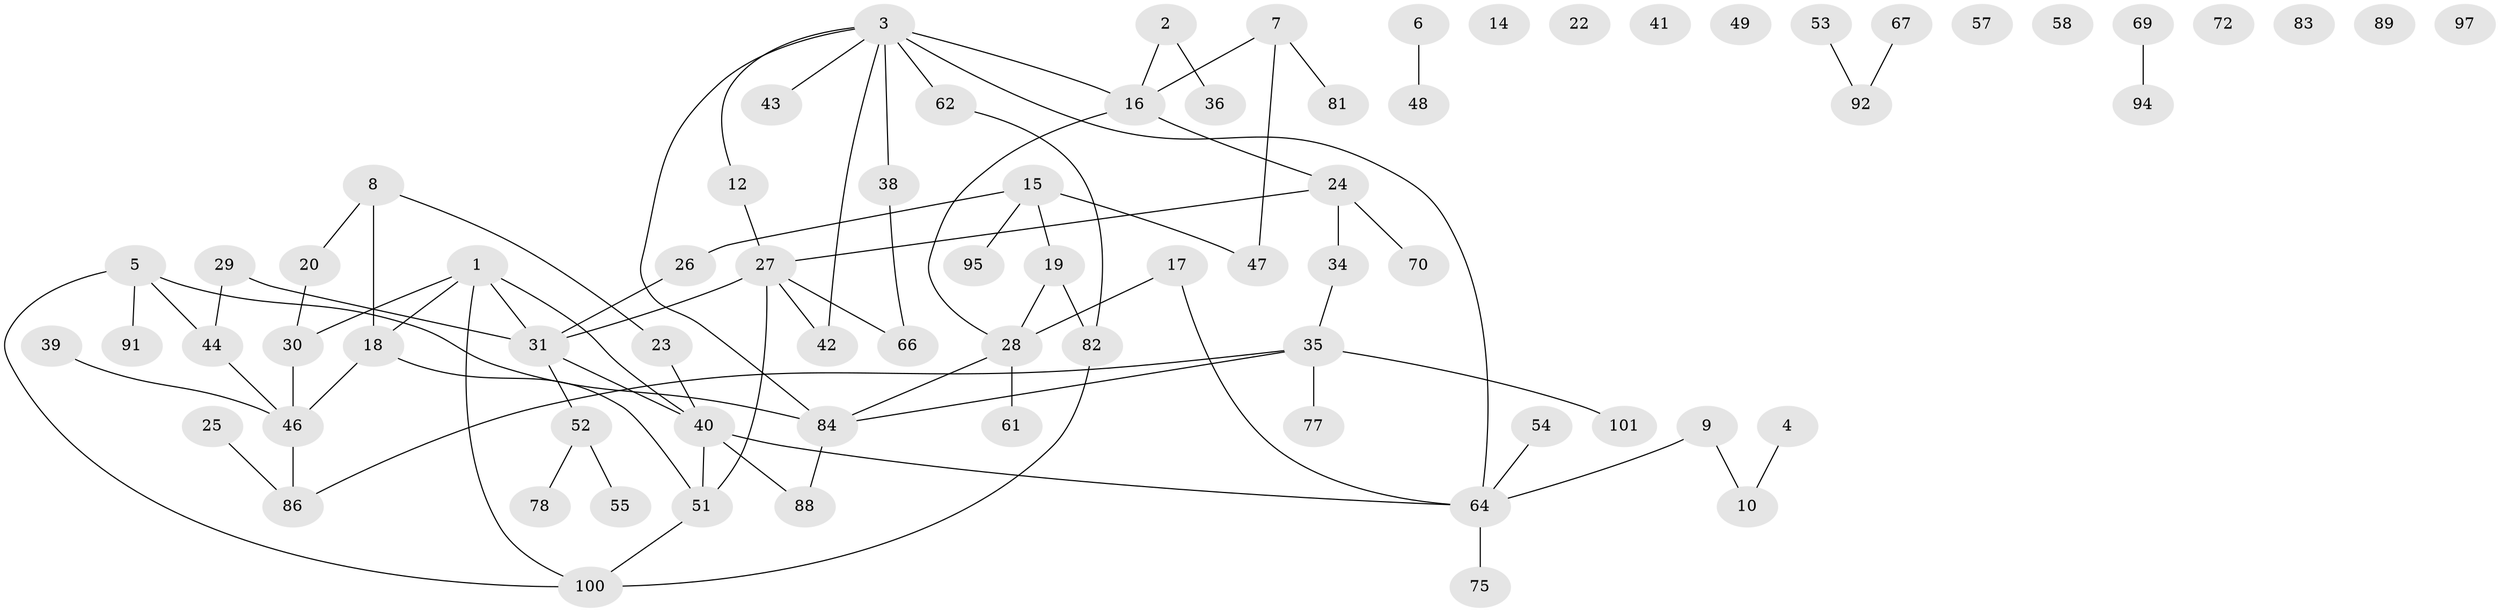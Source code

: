 // Generated by graph-tools (version 1.1) at 2025/23/03/03/25 07:23:25]
// undirected, 74 vertices, 83 edges
graph export_dot {
graph [start="1"]
  node [color=gray90,style=filled];
  1 [super="+13"];
  2;
  3 [super="+33"];
  4 [super="+63"];
  5 [super="+60"];
  6;
  7 [super="+73"];
  8 [super="+11"];
  9;
  10;
  12 [super="+50"];
  14;
  15 [super="+21"];
  16 [super="+68"];
  17 [super="+87"];
  18 [super="+80"];
  19 [super="+32"];
  20 [super="+71"];
  22;
  23;
  24 [super="+99"];
  25;
  26;
  27 [super="+93"];
  28 [super="+74"];
  29;
  30 [super="+56"];
  31 [super="+37"];
  34;
  35 [super="+65"];
  36;
  38 [super="+45"];
  39;
  40 [super="+102"];
  41;
  42;
  43;
  44 [super="+98"];
  46 [super="+59"];
  47;
  48;
  49;
  51;
  52 [super="+76"];
  53;
  54;
  55 [super="+96"];
  57;
  58;
  61 [super="+85"];
  62 [super="+79"];
  64 [super="+90"];
  66;
  67 [super="+105"];
  69;
  70;
  72;
  75;
  77;
  78;
  81;
  82;
  83;
  84 [super="+103"];
  86;
  88;
  89;
  91;
  92;
  94 [super="+104"];
  95;
  97;
  100 [super="+106"];
  101;
  1 -- 18;
  1 -- 100;
  1 -- 31;
  1 -- 30;
  1 -- 40;
  2 -- 16;
  2 -- 36;
  3 -- 62 [weight=2];
  3 -- 64;
  3 -- 42;
  3 -- 43;
  3 -- 12;
  3 -- 16;
  3 -- 84;
  3 -- 38;
  4 -- 10;
  5 -- 100;
  5 -- 91;
  5 -- 44;
  5 -- 84;
  6 -- 48;
  7 -- 47;
  7 -- 16;
  7 -- 81;
  8 -- 20;
  8 -- 18;
  8 -- 23;
  9 -- 10;
  9 -- 64;
  12 -- 27;
  15 -- 95;
  15 -- 26;
  15 -- 19;
  15 -- 47;
  16 -- 24;
  16 -- 28;
  17 -- 28 [weight=2];
  17 -- 64;
  18 -- 46;
  18 -- 51;
  19 -- 82;
  19 -- 28;
  20 -- 30;
  23 -- 40;
  24 -- 34;
  24 -- 70;
  24 -- 27;
  25 -- 86;
  26 -- 31;
  27 -- 31;
  27 -- 51;
  27 -- 42;
  27 -- 66;
  28 -- 84;
  28 -- 61;
  29 -- 31;
  29 -- 44;
  30 -- 46;
  31 -- 52;
  31 -- 40;
  34 -- 35;
  35 -- 77;
  35 -- 84;
  35 -- 86;
  35 -- 101;
  38 -- 66;
  39 -- 46;
  40 -- 51;
  40 -- 88;
  40 -- 64;
  44 -- 46;
  46 -- 86;
  51 -- 100;
  52 -- 78;
  52 -- 55;
  53 -- 92;
  54 -- 64;
  62 -- 82;
  64 -- 75;
  67 -- 92;
  69 -- 94;
  82 -- 100;
  84 -- 88;
}
